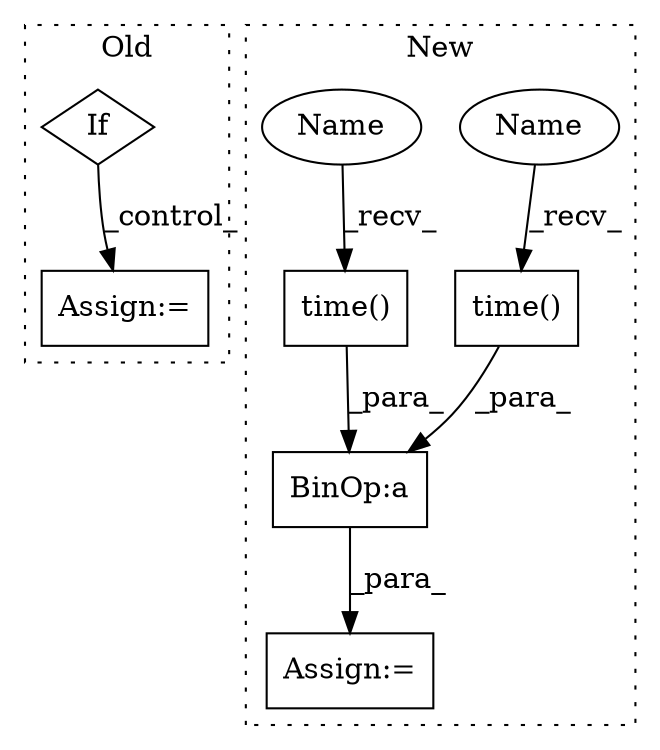 digraph G {
subgraph cluster0 {
1 [label="If" a="96" s="4143" l="3" shape="diamond"];
4 [label="Assign:=" a="68" s="4400" l="3" shape="box"];
label = "Old";
style="dotted";
}
subgraph cluster1 {
2 [label="time()" a="75" s="5746" l="11" shape="box"];
3 [label="Assign:=" a="68" s="5741" l="3" shape="box"];
5 [label="BinOp:a" a="82" s="5781" l="3" shape="box"];
6 [label="time()" a="75" s="5358" l="11" shape="box"];
7 [label="Name" a="87" s="5746" l="4" shape="ellipse"];
8 [label="Name" a="87" s="5358" l="4" shape="ellipse"];
label = "New";
style="dotted";
}
1 -> 4 [label="_control_"];
2 -> 5 [label="_para_"];
5 -> 3 [label="_para_"];
6 -> 5 [label="_para_"];
7 -> 2 [label="_recv_"];
8 -> 6 [label="_recv_"];
}